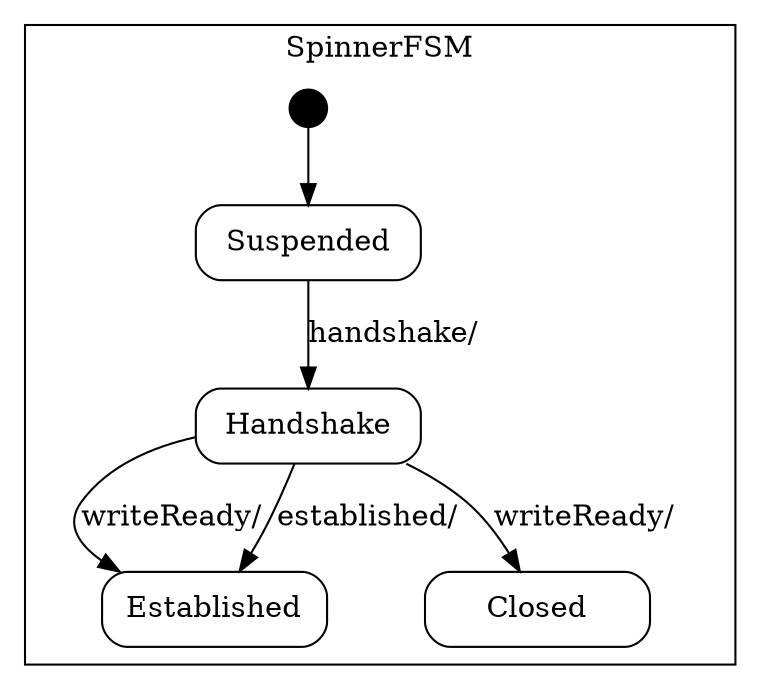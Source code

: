 digraph Spinner {

    node
        [shape=Mrecord width=1.5];

    subgraph cluster_SpinnerFSM {

        label="SpinnerFSM";

        //
        // States (Nodes)
        //

        "SpinnerFSM::Suspended"
            [label="{Suspended}"];

        "SpinnerFSM::Established"
            [label="{Established}"];

        "SpinnerFSM::Handshake"
            [label="{Handshake}"];

        "SpinnerFSM::Closed"
            [label="{Closed}"];

        "%start"
            [label="" shape=circle style=filled fillcolor=black width=0.25];

        //
        // Transitions (Edges)
        //

        "SpinnerFSM::Suspended" -> "SpinnerFSM::Handshake"
            [label="handshake/\l"];

        "SpinnerFSM::Handshake" -> "SpinnerFSM::Closed"
            [label="writeReady/\l"];

        "SpinnerFSM::Handshake" -> "SpinnerFSM::Established"
            [label="writeReady/\l"];

        "SpinnerFSM::Handshake" -> "SpinnerFSM::Established"
            [label="established/\l"];

        "%start" -> "SpinnerFSM::Suspended"
    }

}
